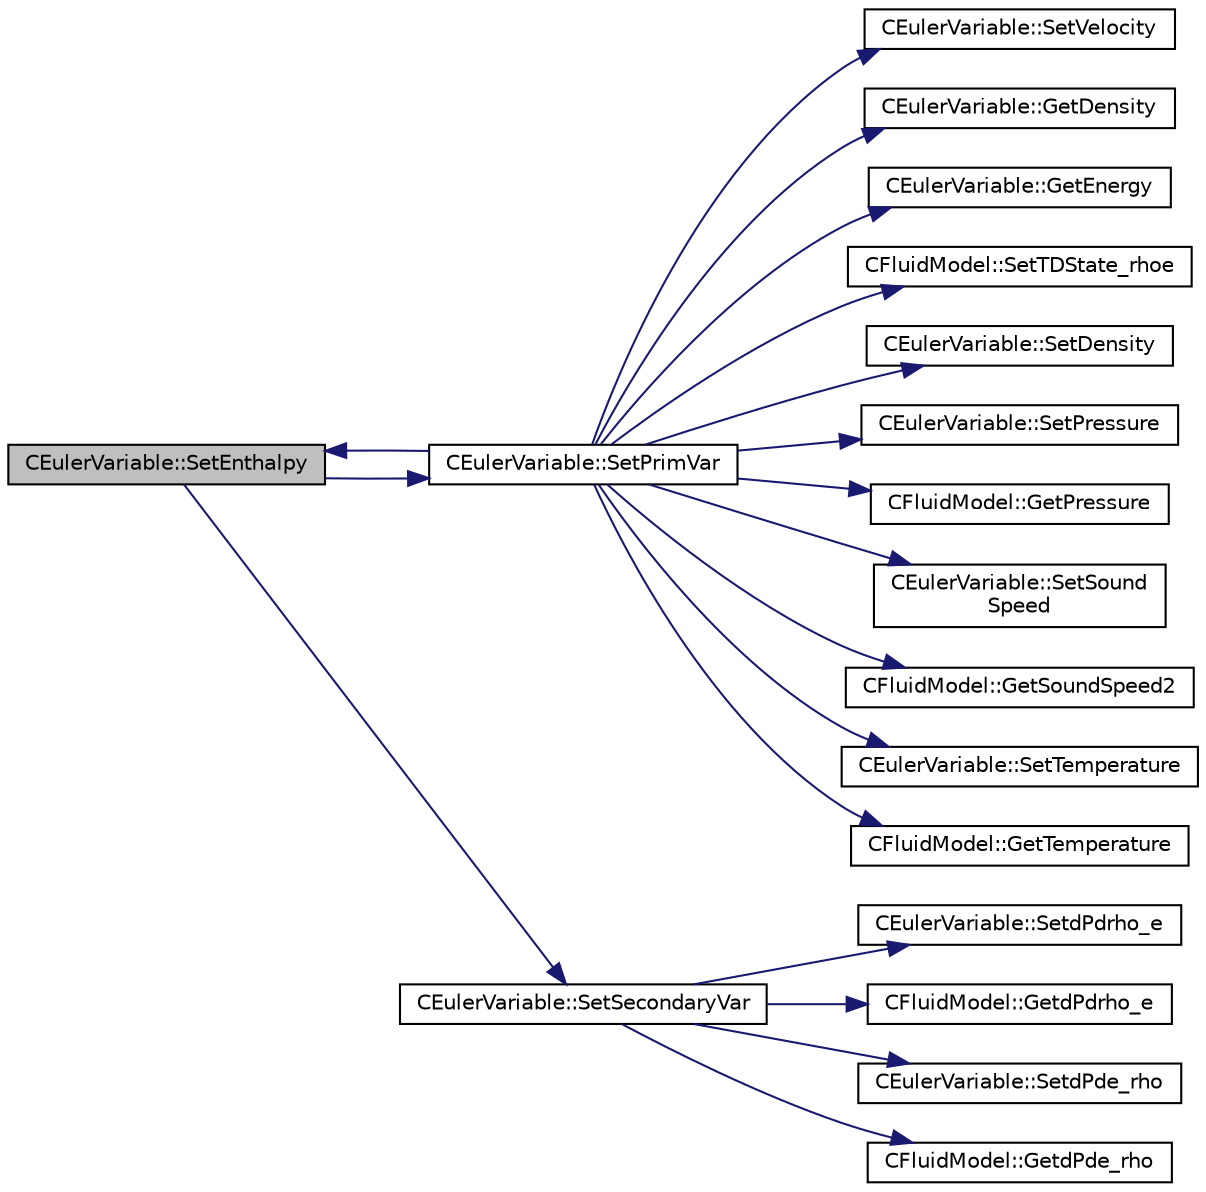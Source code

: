 digraph "CEulerVariable::SetEnthalpy"
{
  edge [fontname="Helvetica",fontsize="10",labelfontname="Helvetica",labelfontsize="10"];
  node [fontname="Helvetica",fontsize="10",shape=record];
  rankdir="LR";
  Node269 [label="CEulerVariable::SetEnthalpy",height=0.2,width=0.4,color="black", fillcolor="grey75", style="filled", fontcolor="black"];
  Node269 -> Node270 [color="midnightblue",fontsize="10",style="solid",fontname="Helvetica"];
  Node270 [label="CEulerVariable::SetPrimVar",height=0.2,width=0.4,color="black", fillcolor="white", style="filled",URL="$class_c_euler_variable.html#a674dd196e3eed72a762eedec72b534fc",tooltip="Set all the primitive variables for compressible flows. "];
  Node270 -> Node271 [color="midnightblue",fontsize="10",style="solid",fontname="Helvetica"];
  Node271 [label="CEulerVariable::SetVelocity",height=0.2,width=0.4,color="black", fillcolor="white", style="filled",URL="$class_c_euler_variable.html#a664c1a6685b067d3df3af00b88282d66",tooltip="Set the velocity vector from the solution. "];
  Node270 -> Node272 [color="midnightblue",fontsize="10",style="solid",fontname="Helvetica"];
  Node272 [label="CEulerVariable::GetDensity",height=0.2,width=0.4,color="black", fillcolor="white", style="filled",URL="$class_c_euler_variable.html#ab8ef32400854040ecb883825f907bed3",tooltip="Get the density of the flow. "];
  Node270 -> Node273 [color="midnightblue",fontsize="10",style="solid",fontname="Helvetica"];
  Node273 [label="CEulerVariable::GetEnergy",height=0.2,width=0.4,color="black", fillcolor="white", style="filled",URL="$class_c_euler_variable.html#afe285abdcb5077b50d80c03096566e2c",tooltip="Get the energy of the flow. "];
  Node270 -> Node274 [color="midnightblue",fontsize="10",style="solid",fontname="Helvetica"];
  Node274 [label="CFluidModel::SetTDState_rhoe",height=0.2,width=0.4,color="black", fillcolor="white", style="filled",URL="$class_c_fluid_model.html#a90fdefd3a55d97d55d5211988c9a7ab1",tooltip="virtual member that would be different for each gas model implemented "];
  Node270 -> Node275 [color="midnightblue",fontsize="10",style="solid",fontname="Helvetica"];
  Node275 [label="CEulerVariable::SetDensity",height=0.2,width=0.4,color="black", fillcolor="white", style="filled",URL="$class_c_euler_variable.html#a21145ed1dfb7720dbc78937ca705db8e",tooltip="Set the value of the density for the incompressible flows. "];
  Node270 -> Node276 [color="midnightblue",fontsize="10",style="solid",fontname="Helvetica"];
  Node276 [label="CEulerVariable::SetPressure",height=0.2,width=0.4,color="black", fillcolor="white", style="filled",URL="$class_c_euler_variable.html#a6f087f26ae7d37bbbfc29c975cdddf59",tooltip="Set the value of the pressure. "];
  Node270 -> Node277 [color="midnightblue",fontsize="10",style="solid",fontname="Helvetica"];
  Node277 [label="CFluidModel::GetPressure",height=0.2,width=0.4,color="black", fillcolor="white", style="filled",URL="$class_c_fluid_model.html#a169d9e9a0c7f8b5d35642940c62c4ecb",tooltip="Get fluid pressure. "];
  Node270 -> Node278 [color="midnightblue",fontsize="10",style="solid",fontname="Helvetica"];
  Node278 [label="CEulerVariable::SetSound\lSpeed",height=0.2,width=0.4,color="black", fillcolor="white", style="filled",URL="$class_c_euler_variable.html#ace248119508c708304bae6b3532172bf",tooltip="Set the value of the speed of the sound. "];
  Node270 -> Node279 [color="midnightblue",fontsize="10",style="solid",fontname="Helvetica"];
  Node279 [label="CFluidModel::GetSoundSpeed2",height=0.2,width=0.4,color="black", fillcolor="white", style="filled",URL="$class_c_fluid_model.html#a8c0910de10905f2ddcf02f1a9bb7ff61",tooltip="Get fluid speed of sound squared. "];
  Node270 -> Node280 [color="midnightblue",fontsize="10",style="solid",fontname="Helvetica"];
  Node280 [label="CEulerVariable::SetTemperature",height=0.2,width=0.4,color="black", fillcolor="white", style="filled",URL="$class_c_euler_variable.html#a2c4edfb4b571cdfbe7e3f815e217deef",tooltip="Set the value of the temperature. "];
  Node270 -> Node281 [color="midnightblue",fontsize="10",style="solid",fontname="Helvetica"];
  Node281 [label="CFluidModel::GetTemperature",height=0.2,width=0.4,color="black", fillcolor="white", style="filled",URL="$class_c_fluid_model.html#aeba3f29d27211ff50acad59477105969",tooltip="Get fluid temperature. "];
  Node270 -> Node269 [color="midnightblue",fontsize="10",style="solid",fontname="Helvetica"];
  Node269 -> Node282 [color="midnightblue",fontsize="10",style="solid",fontname="Helvetica"];
  Node282 [label="CEulerVariable::SetSecondaryVar",height=0.2,width=0.4,color="black", fillcolor="white", style="filled",URL="$class_c_euler_variable.html#a006e3b1ff2c9bc458c975663b0d84ae7",tooltip="A virtual member. "];
  Node282 -> Node283 [color="midnightblue",fontsize="10",style="solid",fontname="Helvetica"];
  Node283 [label="CEulerVariable::SetdPdrho_e",height=0.2,width=0.4,color="black", fillcolor="white", style="filled",URL="$class_c_euler_variable.html#adb61c56c7cad26a064966300021645d7",tooltip="A virtual member. "];
  Node282 -> Node284 [color="midnightblue",fontsize="10",style="solid",fontname="Helvetica"];
  Node284 [label="CFluidModel::GetdPdrho_e",height=0.2,width=0.4,color="black", fillcolor="white", style="filled",URL="$class_c_fluid_model.html#ad4754fda288f96e22a395b5938a018dc",tooltip="Get fluid pressure partial derivative. "];
  Node282 -> Node285 [color="midnightblue",fontsize="10",style="solid",fontname="Helvetica"];
  Node285 [label="CEulerVariable::SetdPde_rho",height=0.2,width=0.4,color="black", fillcolor="white", style="filled",URL="$class_c_euler_variable.html#a8df6d00795913b8152ffe2c49f902456",tooltip="A virtual member. "];
  Node282 -> Node286 [color="midnightblue",fontsize="10",style="solid",fontname="Helvetica"];
  Node286 [label="CFluidModel::GetdPde_rho",height=0.2,width=0.4,color="black", fillcolor="white", style="filled",URL="$class_c_fluid_model.html#aad64c09dba03173f53b7d3c02f66df05",tooltip="Get fluid pressure partial derivative. "];
}
